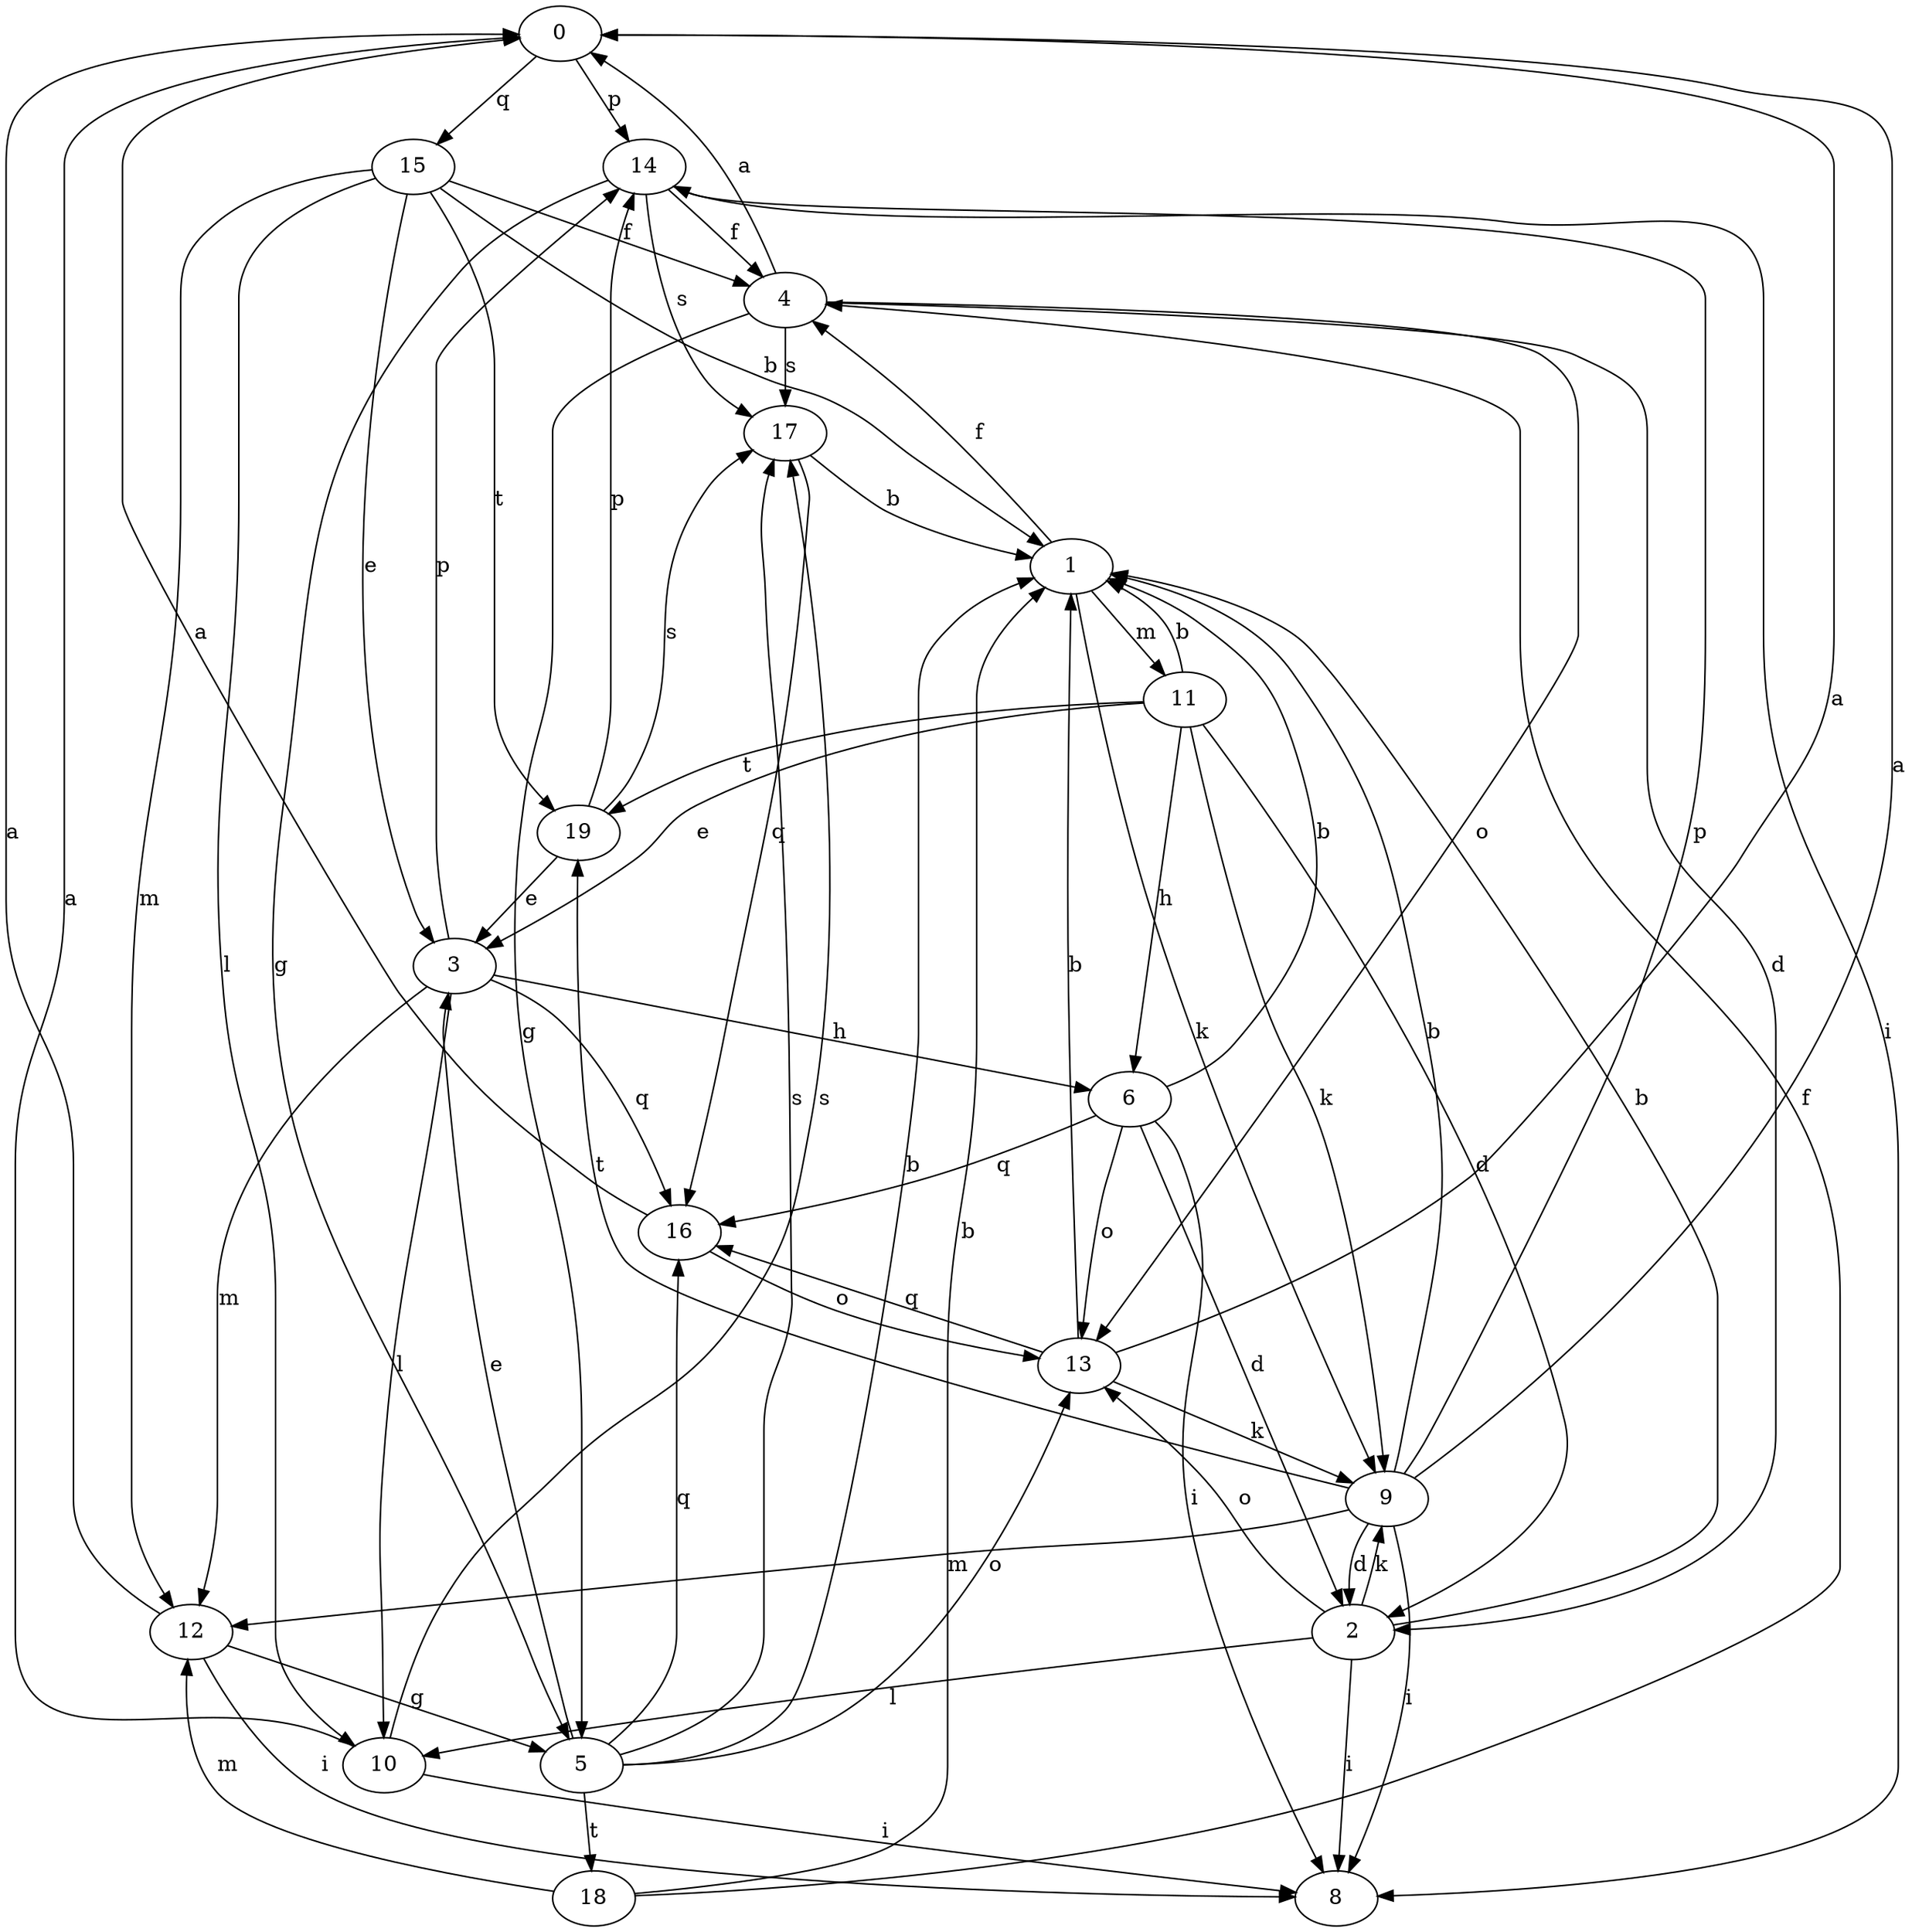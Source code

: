 strict digraph  {
0;
1;
2;
3;
4;
5;
6;
8;
9;
10;
11;
12;
13;
14;
15;
16;
17;
18;
19;
0 -> 14  [label=p];
0 -> 15  [label=q];
1 -> 4  [label=f];
1 -> 9  [label=k];
1 -> 11  [label=m];
2 -> 1  [label=b];
2 -> 8  [label=i];
2 -> 9  [label=k];
2 -> 10  [label=l];
2 -> 13  [label=o];
3 -> 6  [label=h];
3 -> 10  [label=l];
3 -> 12  [label=m];
3 -> 14  [label=p];
3 -> 16  [label=q];
4 -> 0  [label=a];
4 -> 2  [label=d];
4 -> 5  [label=g];
4 -> 13  [label=o];
4 -> 17  [label=s];
5 -> 1  [label=b];
5 -> 3  [label=e];
5 -> 13  [label=o];
5 -> 16  [label=q];
5 -> 17  [label=s];
5 -> 18  [label=t];
6 -> 1  [label=b];
6 -> 2  [label=d];
6 -> 8  [label=i];
6 -> 13  [label=o];
6 -> 16  [label=q];
9 -> 0  [label=a];
9 -> 1  [label=b];
9 -> 2  [label=d];
9 -> 8  [label=i];
9 -> 12  [label=m];
9 -> 14  [label=p];
9 -> 19  [label=t];
10 -> 0  [label=a];
10 -> 8  [label=i];
10 -> 17  [label=s];
11 -> 1  [label=b];
11 -> 2  [label=d];
11 -> 3  [label=e];
11 -> 6  [label=h];
11 -> 9  [label=k];
11 -> 19  [label=t];
12 -> 0  [label=a];
12 -> 5  [label=g];
12 -> 8  [label=i];
13 -> 0  [label=a];
13 -> 1  [label=b];
13 -> 9  [label=k];
13 -> 16  [label=q];
14 -> 4  [label=f];
14 -> 5  [label=g];
14 -> 8  [label=i];
14 -> 17  [label=s];
15 -> 1  [label=b];
15 -> 3  [label=e];
15 -> 4  [label=f];
15 -> 10  [label=l];
15 -> 12  [label=m];
15 -> 19  [label=t];
16 -> 0  [label=a];
16 -> 13  [label=o];
17 -> 1  [label=b];
17 -> 16  [label=q];
18 -> 1  [label=b];
18 -> 4  [label=f];
18 -> 12  [label=m];
19 -> 3  [label=e];
19 -> 14  [label=p];
19 -> 17  [label=s];
}
